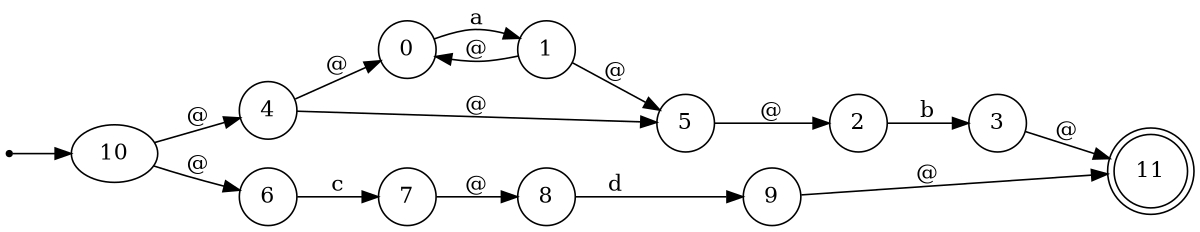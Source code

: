 digraph finite_state_machine {
	rankdir=LR size="8,5"
	ini [shape=point]
	ini -> 10
	node [shape=doublecircle]
	11
	node [shape=circle]
	0 -> 1 [label=a]
	2 -> 3 [label=b]
	4 -> 5 [label="@"]
	4 -> 0 [label="@"]
	1 -> 0 [label="@"]
	1 -> 5 [label="@"]
	5 -> 2 [label="@"]
	6 -> 7 [label=c]
	8 -> 9 [label=d]
	7 -> 8 [label="@"]
	10 -> 6 [label="@"]
	10 -> 4 [label="@"]
	9 -> 11 [label="@"]
	3 -> 11 [label="@"]
}
